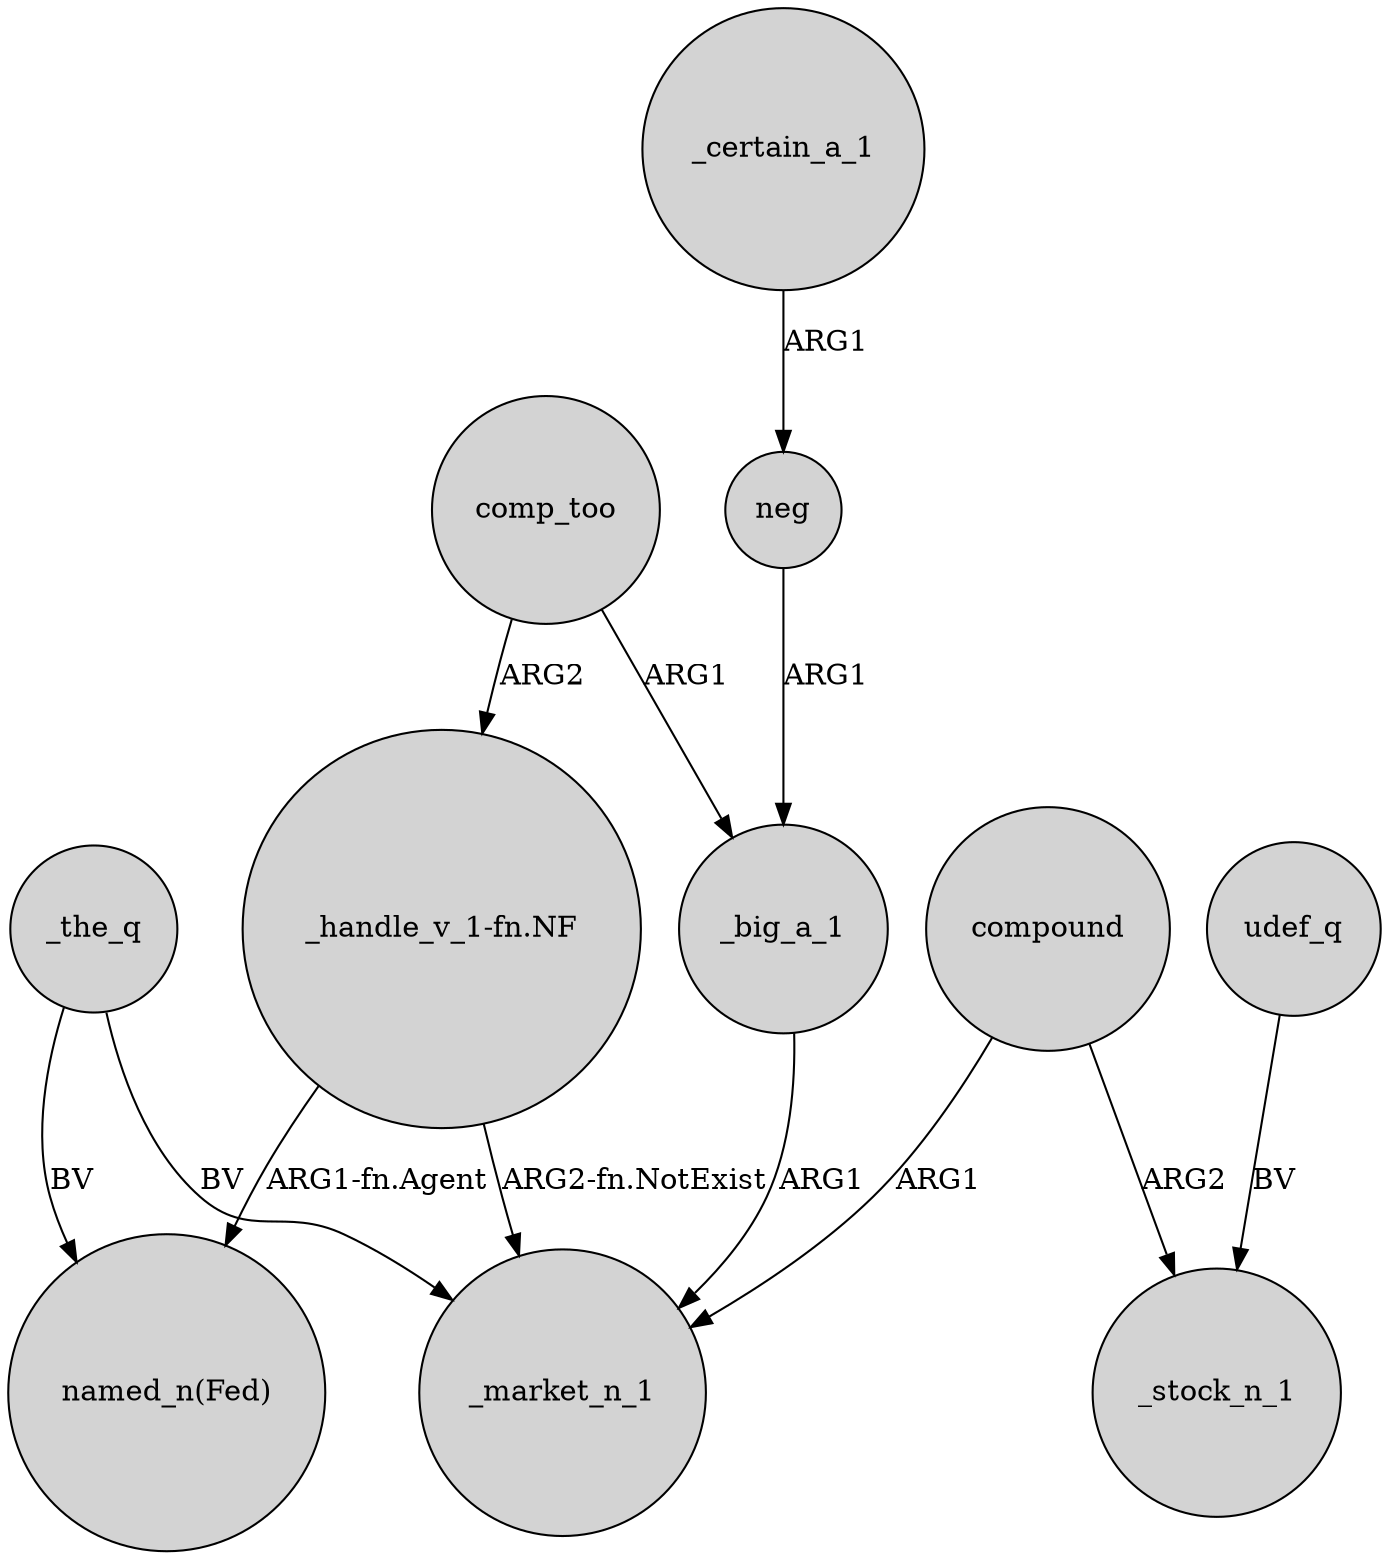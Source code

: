digraph {
	node [shape=circle style=filled]
	_big_a_1 -> _market_n_1 [label=ARG1]
	neg -> _big_a_1 [label=ARG1]
	udef_q -> _stock_n_1 [label=BV]
	_the_q -> "named_n(Fed)" [label=BV]
	comp_too -> _big_a_1 [label=ARG1]
	compound -> _market_n_1 [label=ARG1]
	comp_too -> "_handle_v_1-fn.NF" [label=ARG2]
	"_handle_v_1-fn.NF" -> "named_n(Fed)" [label="ARG1-fn.Agent"]
	_the_q -> _market_n_1 [label=BV]
	"_handle_v_1-fn.NF" -> _market_n_1 [label="ARG2-fn.NotExist"]
	compound -> _stock_n_1 [label=ARG2]
	_certain_a_1 -> neg [label=ARG1]
}
